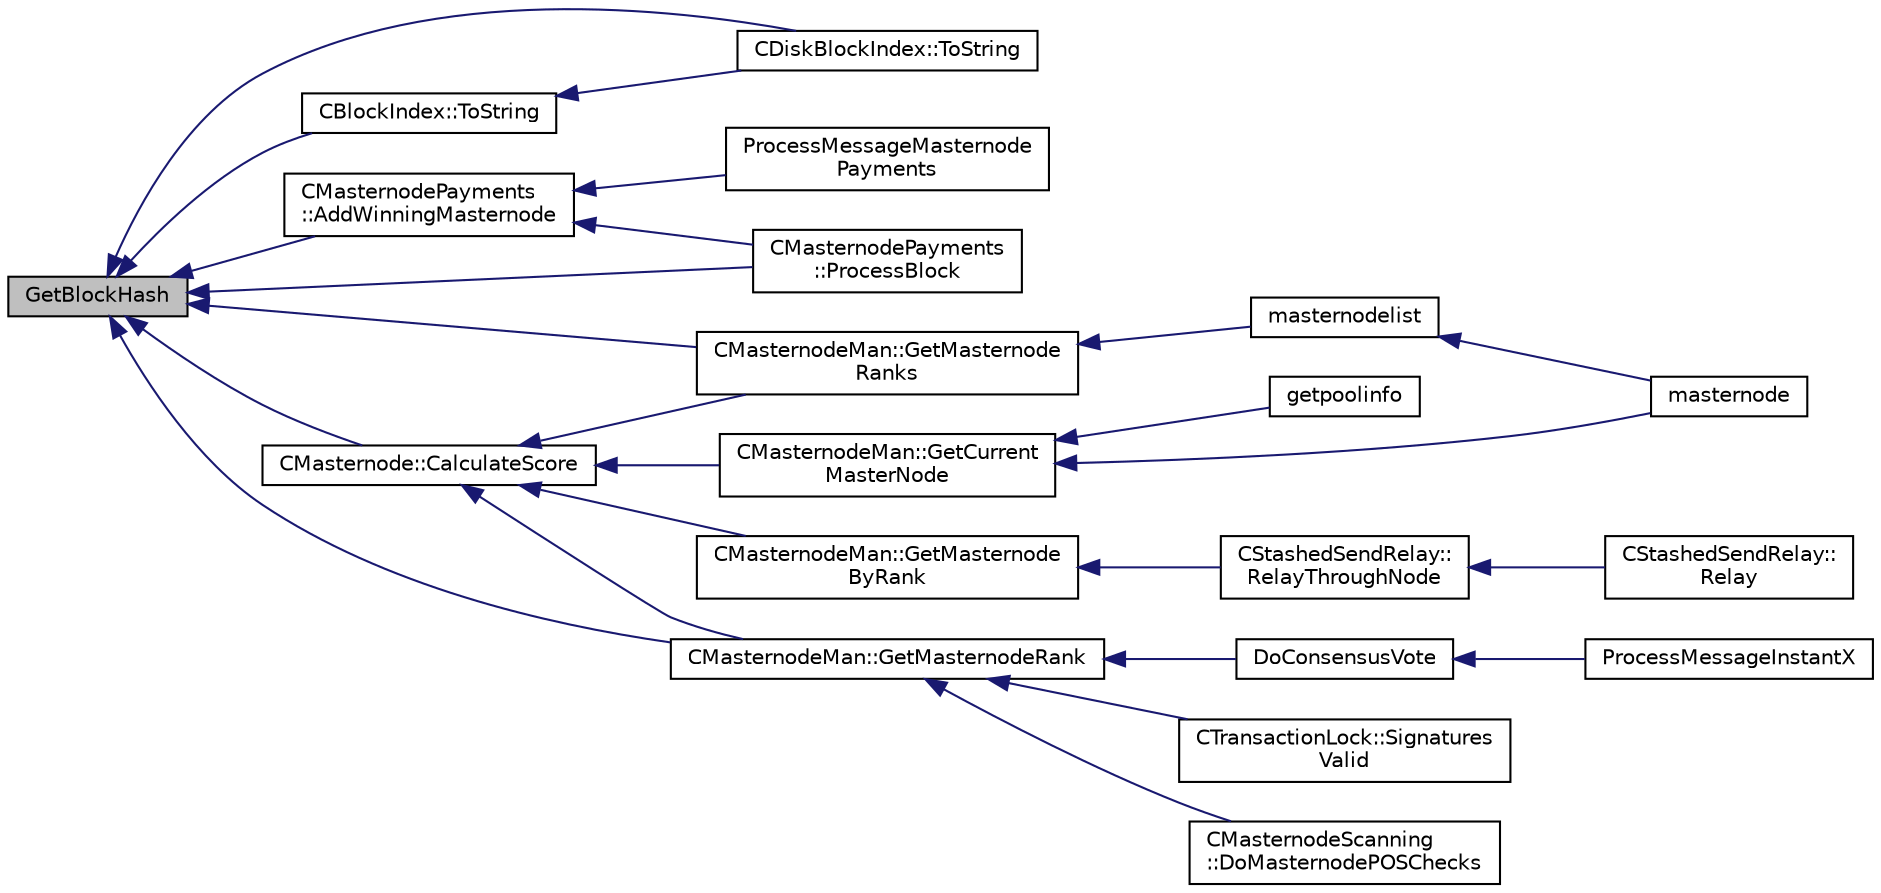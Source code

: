 digraph "GetBlockHash"
{
  edge [fontname="Helvetica",fontsize="10",labelfontname="Helvetica",labelfontsize="10"];
  node [fontname="Helvetica",fontsize="10",shape=record];
  rankdir="LR";
  Node2 [label="GetBlockHash",height=0.2,width=0.4,color="black", fillcolor="grey75", style="filled", fontcolor="black"];
  Node2 -> Node3 [dir="back",color="midnightblue",fontsize="10",style="solid",fontname="Helvetica"];
  Node3 [label="CBlockIndex::ToString",height=0.2,width=0.4,color="black", fillcolor="white", style="filled",URL="$d3/dbd/class_c_block_index.html#a18258e956a4bc77dcccdb0db8f91effe"];
  Node3 -> Node4 [dir="back",color="midnightblue",fontsize="10",style="solid",fontname="Helvetica"];
  Node4 [label="CDiskBlockIndex::ToString",height=0.2,width=0.4,color="black", fillcolor="white", style="filled",URL="$d1/db1/class_c_disk_block_index.html#a347eafa0667f8641f73062b48c217d61"];
  Node2 -> Node4 [dir="back",color="midnightblue",fontsize="10",style="solid",fontname="Helvetica"];
  Node2 -> Node5 [dir="back",color="midnightblue",fontsize="10",style="solid",fontname="Helvetica"];
  Node5 [label="CMasternodePayments\l::AddWinningMasternode",height=0.2,width=0.4,color="black", fillcolor="white", style="filled",URL="$dc/d9a/class_c_masternode_payments.html#a0812cd761893ca4fc5b1131fc535115c"];
  Node5 -> Node6 [dir="back",color="midnightblue",fontsize="10",style="solid",fontname="Helvetica"];
  Node6 [label="ProcessMessageMasternode\lPayments",height=0.2,width=0.4,color="black", fillcolor="white", style="filled",URL="$dc/d20/masternode-payments_8h.html#a8c28fb440d8031543d1de309e34c40f2"];
  Node5 -> Node7 [dir="back",color="midnightblue",fontsize="10",style="solid",fontname="Helvetica"];
  Node7 [label="CMasternodePayments\l::ProcessBlock",height=0.2,width=0.4,color="black", fillcolor="white", style="filled",URL="$dc/d9a/class_c_masternode_payments.html#aa23dfbc148f10f601e9771bfcffea441"];
  Node2 -> Node7 [dir="back",color="midnightblue",fontsize="10",style="solid",fontname="Helvetica"];
  Node2 -> Node8 [dir="back",color="midnightblue",fontsize="10",style="solid",fontname="Helvetica"];
  Node8 [label="CMasternode::CalculateScore",height=0.2,width=0.4,color="black", fillcolor="white", style="filled",URL="$d6/dac/class_c_masternode.html#a5193b7bca7224b39c455ddd39f0846f3"];
  Node8 -> Node9 [dir="back",color="midnightblue",fontsize="10",style="solid",fontname="Helvetica"];
  Node9 [label="CMasternodeMan::GetCurrent\lMasterNode",height=0.2,width=0.4,color="black", fillcolor="white", style="filled",URL="$dc/d6b/class_c_masternode_man.html#a2b3a91870855e8fcb9b2b6e00c35197f"];
  Node9 -> Node10 [dir="back",color="midnightblue",fontsize="10",style="solid",fontname="Helvetica"];
  Node10 [label="getpoolinfo",height=0.2,width=0.4,color="black", fillcolor="white", style="filled",URL="$d5/d6b/rpcstashedsend_8cpp.html#aea4471c128eb07bb1b70b4344ac38564"];
  Node9 -> Node11 [dir="back",color="midnightblue",fontsize="10",style="solid",fontname="Helvetica"];
  Node11 [label="masternode",height=0.2,width=0.4,color="black", fillcolor="white", style="filled",URL="$d5/d6b/rpcstashedsend_8cpp.html#a30609e443aeb47c29ed0878d16b1b5e1"];
  Node8 -> Node12 [dir="back",color="midnightblue",fontsize="10",style="solid",fontname="Helvetica"];
  Node12 [label="CMasternodeMan::GetMasternodeRank",height=0.2,width=0.4,color="black", fillcolor="white", style="filled",URL="$dc/d6b/class_c_masternode_man.html#a41fd522da90284837d5dcb1e2d2e7d7c"];
  Node12 -> Node13 [dir="back",color="midnightblue",fontsize="10",style="solid",fontname="Helvetica"];
  Node13 [label="DoConsensusVote",height=0.2,width=0.4,color="black", fillcolor="white", style="filled",URL="$d6/d5f/instantx_8h.html#a0753801d6e6eb2cb230a85a6ba6fd371"];
  Node13 -> Node14 [dir="back",color="midnightblue",fontsize="10",style="solid",fontname="Helvetica"];
  Node14 [label="ProcessMessageInstantX",height=0.2,width=0.4,color="black", fillcolor="white", style="filled",URL="$d6/d5f/instantx_8h.html#aa516cb499ead2691d8ab216a499db5d0"];
  Node12 -> Node15 [dir="back",color="midnightblue",fontsize="10",style="solid",fontname="Helvetica"];
  Node15 [label="CTransactionLock::Signatures\lValid",height=0.2,width=0.4,color="black", fillcolor="white", style="filled",URL="$d9/dbb/class_c_transaction_lock.html#a71cb6705a8f0bfb4a8453d3b284e3cf7"];
  Node12 -> Node16 [dir="back",color="midnightblue",fontsize="10",style="solid",fontname="Helvetica"];
  Node16 [label="CMasternodeScanning\l::DoMasternodePOSChecks",height=0.2,width=0.4,color="black", fillcolor="white", style="filled",URL="$d5/d9f/class_c_masternode_scanning.html#a6bc18fb7508f702e2a2d1c3731342f8f"];
  Node8 -> Node17 [dir="back",color="midnightblue",fontsize="10",style="solid",fontname="Helvetica"];
  Node17 [label="CMasternodeMan::GetMasternode\lRanks",height=0.2,width=0.4,color="black", fillcolor="white", style="filled",URL="$dc/d6b/class_c_masternode_man.html#ac06180b4570d5d1b098979c2f59a7a90"];
  Node17 -> Node18 [dir="back",color="midnightblue",fontsize="10",style="solid",fontname="Helvetica"];
  Node18 [label="masternodelist",height=0.2,width=0.4,color="black", fillcolor="white", style="filled",URL="$d5/d6b/rpcstashedsend_8cpp.html#a3a7ed7e37f21eb2912afc6e776f7236c"];
  Node18 -> Node11 [dir="back",color="midnightblue",fontsize="10",style="solid",fontname="Helvetica"];
  Node8 -> Node19 [dir="back",color="midnightblue",fontsize="10",style="solid",fontname="Helvetica"];
  Node19 [label="CMasternodeMan::GetMasternode\lByRank",height=0.2,width=0.4,color="black", fillcolor="white", style="filled",URL="$dc/d6b/class_c_masternode_man.html#ab32afaad2651c69d2f93c68aee466677"];
  Node19 -> Node20 [dir="back",color="midnightblue",fontsize="10",style="solid",fontname="Helvetica"];
  Node20 [label="CStashedSendRelay::\lRelayThroughNode",height=0.2,width=0.4,color="black", fillcolor="white", style="filled",URL="$d2/d25/class_c_stashed_send_relay.html#a3e759315bdccb63c1810582eeffa080e"];
  Node20 -> Node21 [dir="back",color="midnightblue",fontsize="10",style="solid",fontname="Helvetica"];
  Node21 [label="CStashedSendRelay::\lRelay",height=0.2,width=0.4,color="black", fillcolor="white", style="filled",URL="$d2/d25/class_c_stashed_send_relay.html#a1466672b4c8f26d5cef789ea42388718"];
  Node2 -> Node12 [dir="back",color="midnightblue",fontsize="10",style="solid",fontname="Helvetica"];
  Node2 -> Node17 [dir="back",color="midnightblue",fontsize="10",style="solid",fontname="Helvetica"];
}
